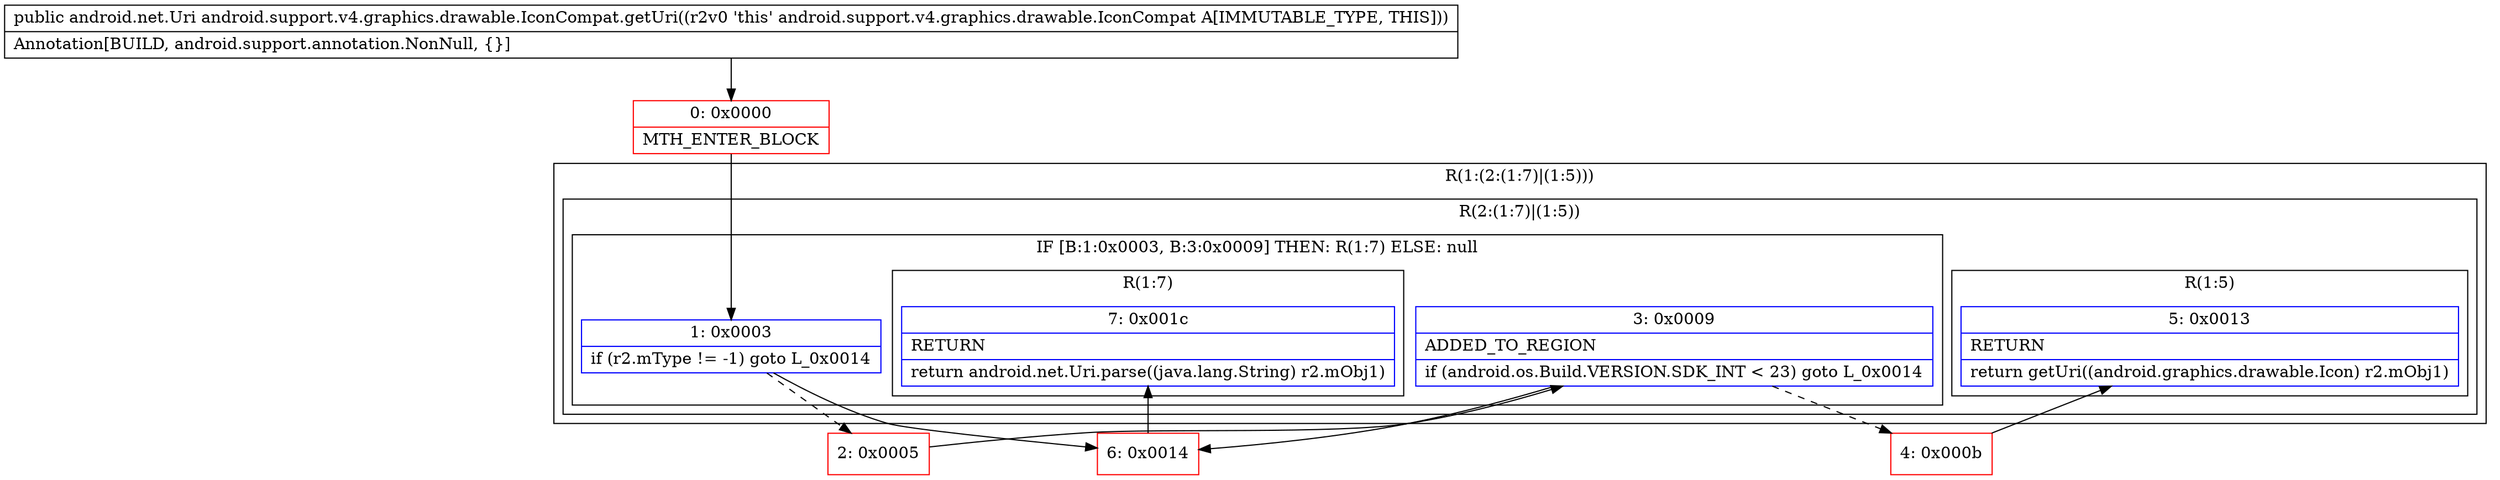 digraph "CFG forandroid.support.v4.graphics.drawable.IconCompat.getUri()Landroid\/net\/Uri;" {
subgraph cluster_Region_739859013 {
label = "R(1:(2:(1:7)|(1:5)))";
node [shape=record,color=blue];
subgraph cluster_Region_829271587 {
label = "R(2:(1:7)|(1:5))";
node [shape=record,color=blue];
subgraph cluster_IfRegion_1404715208 {
label = "IF [B:1:0x0003, B:3:0x0009] THEN: R(1:7) ELSE: null";
node [shape=record,color=blue];
Node_1 [shape=record,label="{1\:\ 0x0003|if (r2.mType != \-1) goto L_0x0014\l}"];
Node_3 [shape=record,label="{3\:\ 0x0009|ADDED_TO_REGION\l|if (android.os.Build.VERSION.SDK_INT \< 23) goto L_0x0014\l}"];
subgraph cluster_Region_803984585 {
label = "R(1:7)";
node [shape=record,color=blue];
Node_7 [shape=record,label="{7\:\ 0x001c|RETURN\l|return android.net.Uri.parse((java.lang.String) r2.mObj1)\l}"];
}
}
subgraph cluster_Region_1229350915 {
label = "R(1:5)";
node [shape=record,color=blue];
Node_5 [shape=record,label="{5\:\ 0x0013|RETURN\l|return getUri((android.graphics.drawable.Icon) r2.mObj1)\l}"];
}
}
}
Node_0 [shape=record,color=red,label="{0\:\ 0x0000|MTH_ENTER_BLOCK\l}"];
Node_2 [shape=record,color=red,label="{2\:\ 0x0005}"];
Node_4 [shape=record,color=red,label="{4\:\ 0x000b}"];
Node_6 [shape=record,color=red,label="{6\:\ 0x0014}"];
MethodNode[shape=record,label="{public android.net.Uri android.support.v4.graphics.drawable.IconCompat.getUri((r2v0 'this' android.support.v4.graphics.drawable.IconCompat A[IMMUTABLE_TYPE, THIS]))  | Annotation[BUILD, android.support.annotation.NonNull, \{\}]\l}"];
MethodNode -> Node_0;
Node_1 -> Node_2[style=dashed];
Node_1 -> Node_6;
Node_3 -> Node_4[style=dashed];
Node_3 -> Node_6;
Node_0 -> Node_1;
Node_2 -> Node_3;
Node_4 -> Node_5;
Node_6 -> Node_7;
}

